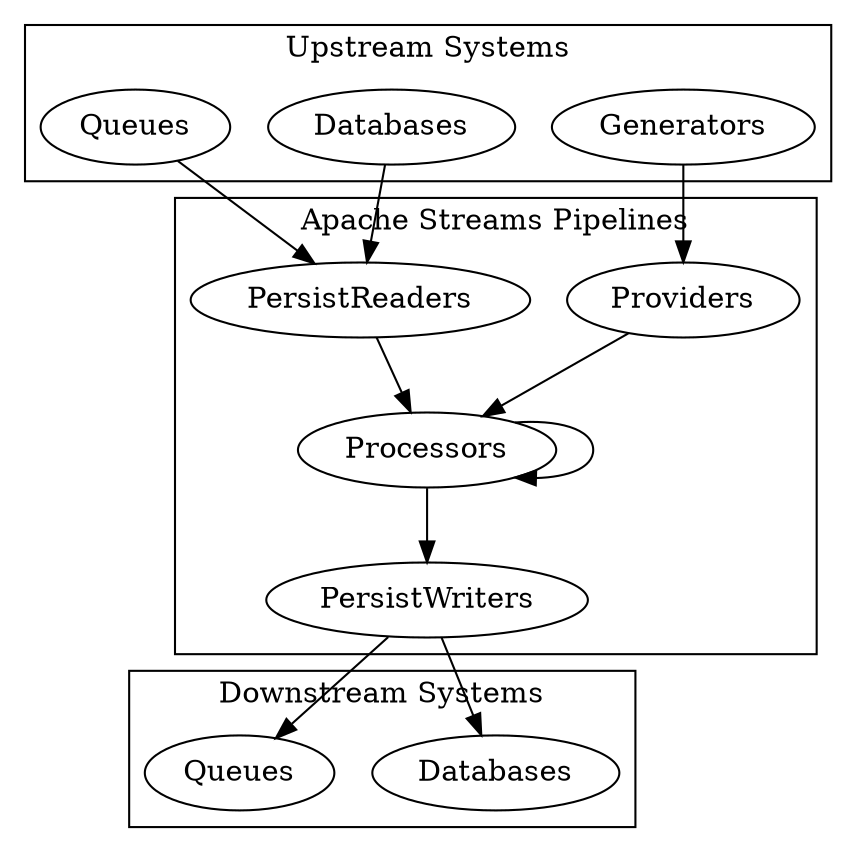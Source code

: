 digraph g {

  graph [compound = true];

  //presentation
  splines = true;
  overlap = false;
  rankdir = TB;

  subgraph cluster_upstream {
    label="Upstream Systems";
    upstream_databases [label="Databases"]
    upstream_generators [label="Generators"]
    upstream_queues [label="Queues"]
  }

  subgraph cluster_streams {
    label="Apache Streams Pipelines";
    providers [label="Providers"]
    persistReaders [label="PersistReaders"]
    processors [label="Processors"]
    persistWriters [label="PersistWriters"]
  }

  subgraph cluster_downstream {
    label="Downstream Systems";
    downstream_databases [label="Databases"]
    downstream_queues [label="Queues"]
  }

  upstream_generators -> providers
  upstream_queues -> persistReaders
  upstream_databases -> persistReaders
  providers,persistReaders -> processors
  processors -> processors
  processors -> persistWriters
  persistWriters -> downstream_databases,downstream_queues


}
